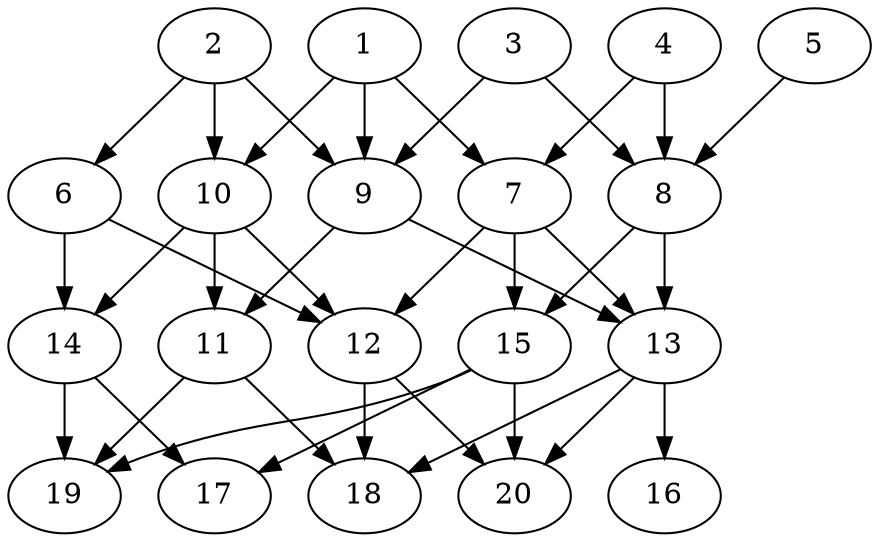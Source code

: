 // DAG automatically generated by daggen at Tue Jul 23 14:23:30 2019
// ./daggen --dot -n 20 --ccr 0.3 --fat 0.6 --regular 0.5 --density 0.6 --mindata 5242880 --maxdata 52428800 
digraph G {
  1 [size="158167040", alpha="0.03", expect_size="47450112"] 
  1 -> 7 [size ="47450112"]
  1 -> 9 [size ="47450112"]
  1 -> 10 [size ="47450112"]
  2 [size="113544533", alpha="0.14", expect_size="34063360"] 
  2 -> 6 [size ="34063360"]
  2 -> 9 [size ="34063360"]
  2 -> 10 [size ="34063360"]
  3 [size="86418773", alpha="0.08", expect_size="25925632"] 
  3 -> 8 [size ="25925632"]
  3 -> 9 [size ="25925632"]
  4 [size="75543893", alpha="0.18", expect_size="22663168"] 
  4 -> 7 [size ="22663168"]
  4 -> 8 [size ="22663168"]
  5 [size="154531840", alpha="0.12", expect_size="46359552"] 
  5 -> 8 [size ="46359552"]
  6 [size="27071147", alpha="0.17", expect_size="8121344"] 
  6 -> 12 [size ="8121344"]
  6 -> 14 [size ="8121344"]
  7 [size="125457067", alpha="0.17", expect_size="37637120"] 
  7 -> 12 [size ="37637120"]
  7 -> 13 [size ="37637120"]
  7 -> 15 [size ="37637120"]
  8 [size="122562560", alpha="0.15", expect_size="36768768"] 
  8 -> 13 [size ="36768768"]
  8 -> 15 [size ="36768768"]
  9 [size="17855147", alpha="0.06", expect_size="5356544"] 
  9 -> 11 [size ="5356544"]
  9 -> 13 [size ="5356544"]
  10 [size="94743893", alpha="0.16", expect_size="28423168"] 
  10 -> 11 [size ="28423168"]
  10 -> 12 [size ="28423168"]
  10 -> 14 [size ="28423168"]
  11 [size="91569493", alpha="0.09", expect_size="27470848"] 
  11 -> 18 [size ="27470848"]
  11 -> 19 [size ="27470848"]
  12 [size="116589227", alpha="0.03", expect_size="34976768"] 
  12 -> 18 [size ="34976768"]
  12 -> 20 [size ="34976768"]
  13 [size="65911467", alpha="0.04", expect_size="19773440"] 
  13 -> 16 [size ="19773440"]
  13 -> 18 [size ="19773440"]
  13 -> 20 [size ="19773440"]
  14 [size="125904213", alpha="0.00", expect_size="37771264"] 
  14 -> 17 [size ="37771264"]
  14 -> 19 [size ="37771264"]
  15 [size="113404587", alpha="0.06", expect_size="34021376"] 
  15 -> 17 [size ="34021376"]
  15 -> 19 [size ="34021376"]
  15 -> 20 [size ="34021376"]
  16 [size="51879253", alpha="0.11", expect_size="15563776"] 
  17 [size="27886933", alpha="0.00", expect_size="8366080"] 
  18 [size="163846827", alpha="0.20", expect_size="49154048"] 
  19 [size="127699627", alpha="0.03", expect_size="38309888"] 
  20 [size="19742720", alpha="0.15", expect_size="5922816"] 
}
